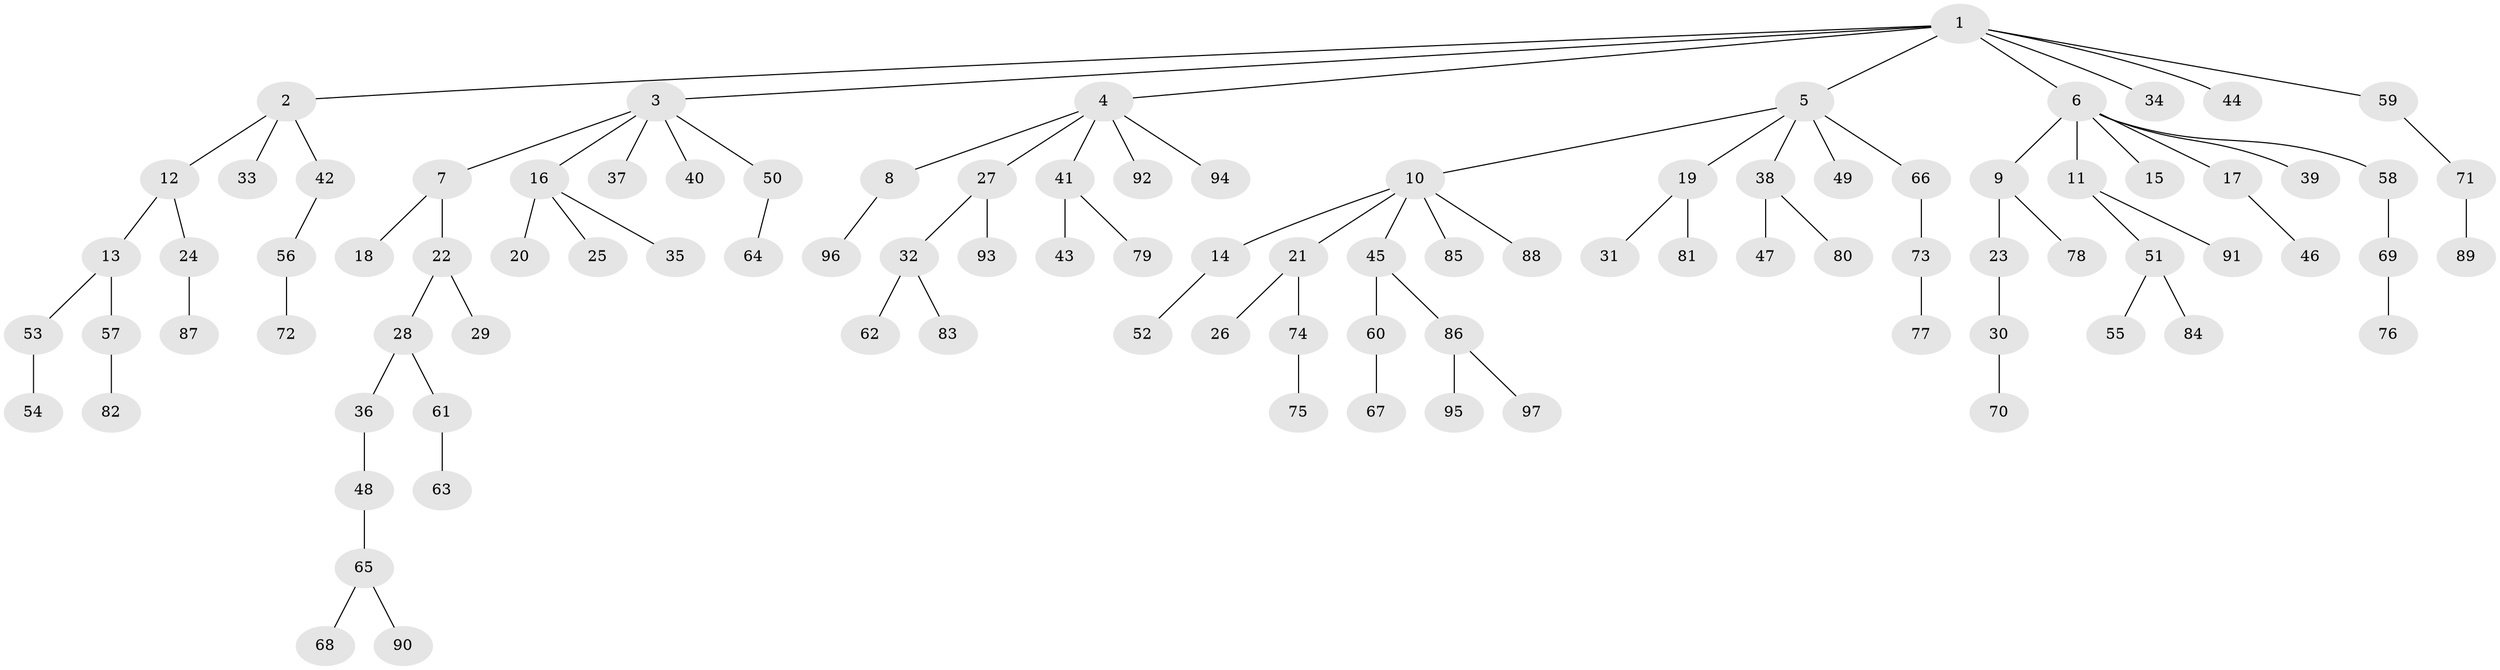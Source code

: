 // Generated by graph-tools (version 1.1) at 2025/36/03/09/25 02:36:38]
// undirected, 97 vertices, 96 edges
graph export_dot {
graph [start="1"]
  node [color=gray90,style=filled];
  1;
  2;
  3;
  4;
  5;
  6;
  7;
  8;
  9;
  10;
  11;
  12;
  13;
  14;
  15;
  16;
  17;
  18;
  19;
  20;
  21;
  22;
  23;
  24;
  25;
  26;
  27;
  28;
  29;
  30;
  31;
  32;
  33;
  34;
  35;
  36;
  37;
  38;
  39;
  40;
  41;
  42;
  43;
  44;
  45;
  46;
  47;
  48;
  49;
  50;
  51;
  52;
  53;
  54;
  55;
  56;
  57;
  58;
  59;
  60;
  61;
  62;
  63;
  64;
  65;
  66;
  67;
  68;
  69;
  70;
  71;
  72;
  73;
  74;
  75;
  76;
  77;
  78;
  79;
  80;
  81;
  82;
  83;
  84;
  85;
  86;
  87;
  88;
  89;
  90;
  91;
  92;
  93;
  94;
  95;
  96;
  97;
  1 -- 2;
  1 -- 3;
  1 -- 4;
  1 -- 5;
  1 -- 6;
  1 -- 34;
  1 -- 44;
  1 -- 59;
  2 -- 12;
  2 -- 33;
  2 -- 42;
  3 -- 7;
  3 -- 16;
  3 -- 37;
  3 -- 40;
  3 -- 50;
  4 -- 8;
  4 -- 27;
  4 -- 41;
  4 -- 92;
  4 -- 94;
  5 -- 10;
  5 -- 19;
  5 -- 38;
  5 -- 49;
  5 -- 66;
  6 -- 9;
  6 -- 11;
  6 -- 15;
  6 -- 17;
  6 -- 39;
  6 -- 58;
  7 -- 18;
  7 -- 22;
  8 -- 96;
  9 -- 23;
  9 -- 78;
  10 -- 14;
  10 -- 21;
  10 -- 45;
  10 -- 85;
  10 -- 88;
  11 -- 51;
  11 -- 91;
  12 -- 13;
  12 -- 24;
  13 -- 53;
  13 -- 57;
  14 -- 52;
  16 -- 20;
  16 -- 25;
  16 -- 35;
  17 -- 46;
  19 -- 31;
  19 -- 81;
  21 -- 26;
  21 -- 74;
  22 -- 28;
  22 -- 29;
  23 -- 30;
  24 -- 87;
  27 -- 32;
  27 -- 93;
  28 -- 36;
  28 -- 61;
  30 -- 70;
  32 -- 62;
  32 -- 83;
  36 -- 48;
  38 -- 47;
  38 -- 80;
  41 -- 43;
  41 -- 79;
  42 -- 56;
  45 -- 60;
  45 -- 86;
  48 -- 65;
  50 -- 64;
  51 -- 55;
  51 -- 84;
  53 -- 54;
  56 -- 72;
  57 -- 82;
  58 -- 69;
  59 -- 71;
  60 -- 67;
  61 -- 63;
  65 -- 68;
  65 -- 90;
  66 -- 73;
  69 -- 76;
  71 -- 89;
  73 -- 77;
  74 -- 75;
  86 -- 95;
  86 -- 97;
}
